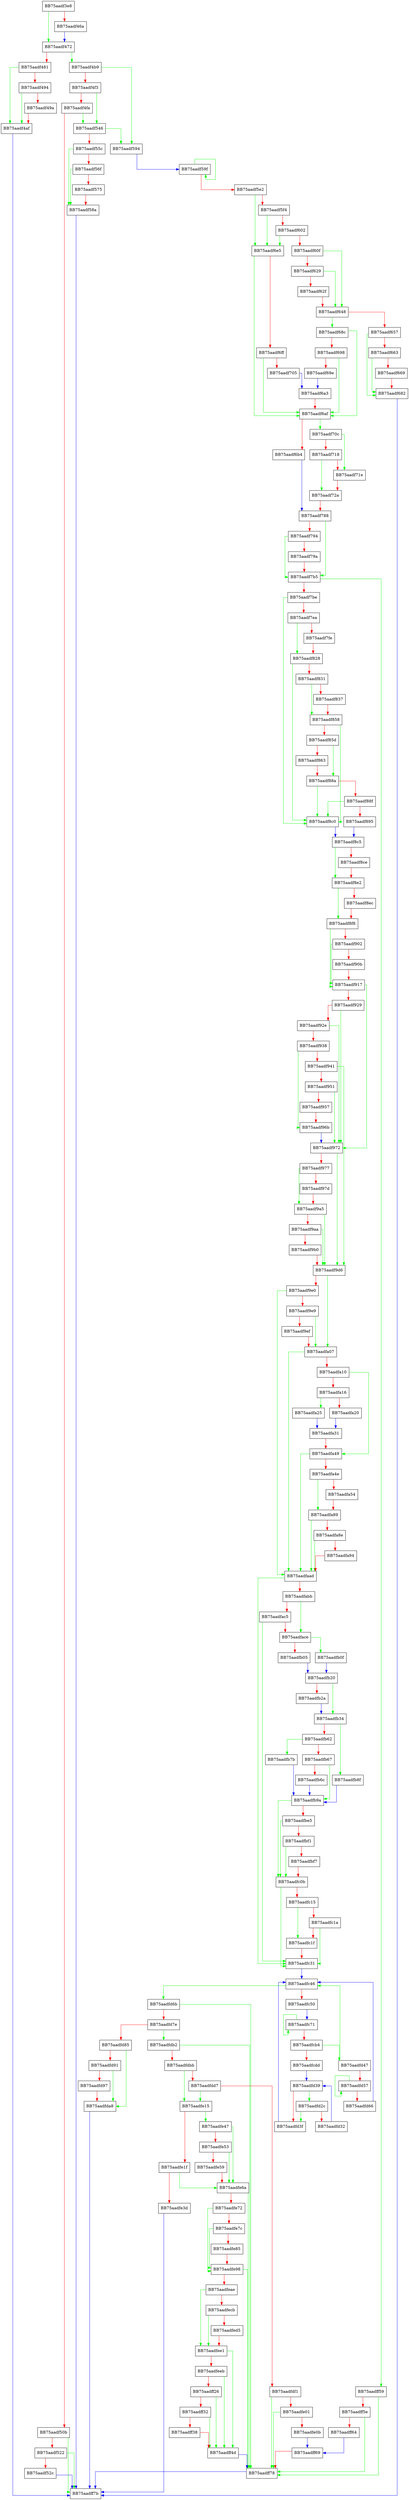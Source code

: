 digraph LoadBlobCore {
  node [shape="box"];
  graph [splines=ortho];
  BB75aadf3e8 -> BB75aadf472 [color="green"];
  BB75aadf3e8 -> BB75aadf46a [color="red"];
  BB75aadf46a -> BB75aadf472 [color="blue"];
  BB75aadf472 -> BB75aadf4b9 [color="green"];
  BB75aadf472 -> BB75aadf481 [color="red"];
  BB75aadf481 -> BB75aadf4af [color="green"];
  BB75aadf481 -> BB75aadf494 [color="red"];
  BB75aadf494 -> BB75aadf4af [color="green"];
  BB75aadf494 -> BB75aadf49a [color="red"];
  BB75aadf49a -> BB75aadf4af [color="red"];
  BB75aadf4af -> BB75aadff7b [color="blue"];
  BB75aadf4b9 -> BB75aadf594 [color="green"];
  BB75aadf4b9 -> BB75aadf4f3 [color="red"];
  BB75aadf4f3 -> BB75aadf546 [color="green"];
  BB75aadf4f3 -> BB75aadf4fa [color="red"];
  BB75aadf4fa -> BB75aadf546 [color="green"];
  BB75aadf4fa -> BB75aadf50b [color="red"];
  BB75aadf50b -> BB75aadff7b [color="green"];
  BB75aadf50b -> BB75aadf522 [color="red"];
  BB75aadf522 -> BB75aadff7b [color="green"];
  BB75aadf522 -> BB75aadf52c [color="red"];
  BB75aadf52c -> BB75aadff7b [color="blue"];
  BB75aadf546 -> BB75aadf594 [color="green"];
  BB75aadf546 -> BB75aadf55c [color="red"];
  BB75aadf55c -> BB75aadf58a [color="green"];
  BB75aadf55c -> BB75aadf56f [color="red"];
  BB75aadf56f -> BB75aadf58a [color="green"];
  BB75aadf56f -> BB75aadf575 [color="red"];
  BB75aadf575 -> BB75aadf58a [color="red"];
  BB75aadf58a -> BB75aadff7b [color="blue"];
  BB75aadf594 -> BB75aadf59f [color="blue"];
  BB75aadf59f -> BB75aadf59f [color="green"];
  BB75aadf59f -> BB75aadf5e2 [color="red"];
  BB75aadf5e2 -> BB75aadf6e5 [color="green"];
  BB75aadf5e2 -> BB75aadf5f4 [color="red"];
  BB75aadf5f4 -> BB75aadf6e5 [color="green"];
  BB75aadf5f4 -> BB75aadf602 [color="red"];
  BB75aadf602 -> BB75aadf6e5 [color="green"];
  BB75aadf602 -> BB75aadf60f [color="red"];
  BB75aadf60f -> BB75aadf648 [color="green"];
  BB75aadf60f -> BB75aadf629 [color="red"];
  BB75aadf629 -> BB75aadf648 [color="green"];
  BB75aadf629 -> BB75aadf62f [color="red"];
  BB75aadf62f -> BB75aadf648 [color="red"];
  BB75aadf648 -> BB75aadf68c [color="green"];
  BB75aadf648 -> BB75aadf657 [color="red"];
  BB75aadf657 -> BB75aadf682 [color="green"];
  BB75aadf657 -> BB75aadf663 [color="red"];
  BB75aadf663 -> BB75aadf682 [color="green"];
  BB75aadf663 -> BB75aadf669 [color="red"];
  BB75aadf669 -> BB75aadf682 [color="red"];
  BB75aadf682 -> BB75aadff7b [color="blue"];
  BB75aadf68c -> BB75aadf6af [color="green"];
  BB75aadf68c -> BB75aadf698 [color="red"];
  BB75aadf698 -> BB75aadf6af [color="green"];
  BB75aadf698 -> BB75aadf69e [color="red"];
  BB75aadf69e -> BB75aadf6a3 [color="blue"];
  BB75aadf6a3 -> BB75aadf6af [color="red"];
  BB75aadf6af -> BB75aadf70c [color="green"];
  BB75aadf6af -> BB75aadf6b4 [color="red"];
  BB75aadf6b4 -> BB75aadf788 [color="blue"];
  BB75aadf6e5 -> BB75aadf6af [color="green"];
  BB75aadf6e5 -> BB75aadf6ff [color="red"];
  BB75aadf6ff -> BB75aadf6af [color="green"];
  BB75aadf6ff -> BB75aadf705 [color="red"];
  BB75aadf705 -> BB75aadf6a3 [color="blue"];
  BB75aadf70c -> BB75aadf71e [color="green"];
  BB75aadf70c -> BB75aadf718 [color="red"];
  BB75aadf718 -> BB75aadf72a [color="green"];
  BB75aadf718 -> BB75aadf71e [color="red"];
  BB75aadf71e -> BB75aadf72a [color="red"];
  BB75aadf72a -> BB75aadf788 [color="red"];
  BB75aadf788 -> BB75aadf7b5 [color="green"];
  BB75aadf788 -> BB75aadf794 [color="red"];
  BB75aadf794 -> BB75aadf7b5 [color="green"];
  BB75aadf794 -> BB75aadf79a [color="red"];
  BB75aadf79a -> BB75aadf7b5 [color="red"];
  BB75aadf7b5 -> BB75aadff59 [color="green"];
  BB75aadf7b5 -> BB75aadf7be [color="red"];
  BB75aadf7be -> BB75aadf8c0 [color="green"];
  BB75aadf7be -> BB75aadf7ea [color="red"];
  BB75aadf7ea -> BB75aadf828 [color="green"];
  BB75aadf7ea -> BB75aadf7fe [color="red"];
  BB75aadf7fe -> BB75aadf828 [color="red"];
  BB75aadf828 -> BB75aadf8c0 [color="green"];
  BB75aadf828 -> BB75aadf831 [color="red"];
  BB75aadf831 -> BB75aadf858 [color="green"];
  BB75aadf831 -> BB75aadf837 [color="red"];
  BB75aadf837 -> BB75aadf858 [color="red"];
  BB75aadf858 -> BB75aadf8c0 [color="green"];
  BB75aadf858 -> BB75aadf85d [color="red"];
  BB75aadf85d -> BB75aadf88a [color="green"];
  BB75aadf85d -> BB75aadf863 [color="red"];
  BB75aadf863 -> BB75aadf88a [color="red"];
  BB75aadf88a -> BB75aadf8c0 [color="green"];
  BB75aadf88a -> BB75aadf88f [color="red"];
  BB75aadf88f -> BB75aadf8c0 [color="green"];
  BB75aadf88f -> BB75aadf895 [color="red"];
  BB75aadf895 -> BB75aadf8c5 [color="blue"];
  BB75aadf8c0 -> BB75aadf8c5 [color="blue"];
  BB75aadf8c5 -> BB75aadf8e2 [color="green"];
  BB75aadf8c5 -> BB75aadf8ce [color="red"];
  BB75aadf8ce -> BB75aadf8e2 [color="red"];
  BB75aadf8e2 -> BB75aadf8f8 [color="green"];
  BB75aadf8e2 -> BB75aadf8ec [color="red"];
  BB75aadf8ec -> BB75aadf8f8 [color="red"];
  BB75aadf8f8 -> BB75aadf917 [color="green"];
  BB75aadf8f8 -> BB75aadf902 [color="red"];
  BB75aadf902 -> BB75aadf917 [color="green"];
  BB75aadf902 -> BB75aadf90b [color="red"];
  BB75aadf90b -> BB75aadf917 [color="red"];
  BB75aadf917 -> BB75aadf972 [color="green"];
  BB75aadf917 -> BB75aadf929 [color="red"];
  BB75aadf929 -> BB75aadf972 [color="green"];
  BB75aadf929 -> BB75aadf92e [color="red"];
  BB75aadf92e -> BB75aadf972 [color="green"];
  BB75aadf92e -> BB75aadf938 [color="red"];
  BB75aadf938 -> BB75aadf96b [color="green"];
  BB75aadf938 -> BB75aadf941 [color="red"];
  BB75aadf941 -> BB75aadf9d6 [color="green"];
  BB75aadf941 -> BB75aadf951 [color="red"];
  BB75aadf951 -> BB75aadf972 [color="green"];
  BB75aadf951 -> BB75aadf957 [color="red"];
  BB75aadf957 -> BB75aadf96b [color="red"];
  BB75aadf96b -> BB75aadf972 [color="blue"];
  BB75aadf972 -> BB75aadf9d6 [color="green"];
  BB75aadf972 -> BB75aadf977 [color="red"];
  BB75aadf977 -> BB75aadf9a5 [color="green"];
  BB75aadf977 -> BB75aadf97d [color="red"];
  BB75aadf97d -> BB75aadf9a5 [color="red"];
  BB75aadf9a5 -> BB75aadf9d6 [color="green"];
  BB75aadf9a5 -> BB75aadf9aa [color="red"];
  BB75aadf9aa -> BB75aadf9d6 [color="green"];
  BB75aadf9aa -> BB75aadf9b0 [color="red"];
  BB75aadf9b0 -> BB75aadf9d6 [color="red"];
  BB75aadf9d6 -> BB75aadfa07 [color="green"];
  BB75aadf9d6 -> BB75aadf9e0 [color="red"];
  BB75aadf9e0 -> BB75aadfaad [color="green"];
  BB75aadf9e0 -> BB75aadf9e9 [color="red"];
  BB75aadf9e9 -> BB75aadfa07 [color="green"];
  BB75aadf9e9 -> BB75aadf9ef [color="red"];
  BB75aadf9ef -> BB75aadfa07 [color="red"];
  BB75aadfa07 -> BB75aadfaad [color="green"];
  BB75aadfa07 -> BB75aadfa10 [color="red"];
  BB75aadfa10 -> BB75aadfa49 [color="green"];
  BB75aadfa10 -> BB75aadfa16 [color="red"];
  BB75aadfa16 -> BB75aadfa25 [color="green"];
  BB75aadfa16 -> BB75aadfa20 [color="red"];
  BB75aadfa20 -> BB75aadfa31 [color="blue"];
  BB75aadfa25 -> BB75aadfa31 [color="blue"];
  BB75aadfa31 -> BB75aadfa49 [color="red"];
  BB75aadfa49 -> BB75aadfaad [color="green"];
  BB75aadfa49 -> BB75aadfa4e [color="red"];
  BB75aadfa4e -> BB75aadfa89 [color="green"];
  BB75aadfa4e -> BB75aadfa54 [color="red"];
  BB75aadfa54 -> BB75aadfa89 [color="red"];
  BB75aadfa89 -> BB75aadfaad [color="green"];
  BB75aadfa89 -> BB75aadfa8e [color="red"];
  BB75aadfa8e -> BB75aadfaad [color="green"];
  BB75aadfa8e -> BB75aadfa94 [color="red"];
  BB75aadfa94 -> BB75aadfaad [color="red"];
  BB75aadfaad -> BB75aadfc31 [color="green"];
  BB75aadfaad -> BB75aadfabb [color="red"];
  BB75aadfabb -> BB75aadface [color="green"];
  BB75aadfabb -> BB75aadfac5 [color="red"];
  BB75aadfac5 -> BB75aadfc31 [color="green"];
  BB75aadfac5 -> BB75aadface [color="red"];
  BB75aadface -> BB75aadfb0f [color="green"];
  BB75aadface -> BB75aadfb05 [color="red"];
  BB75aadfb05 -> BB75aadfb20 [color="blue"];
  BB75aadfb0f -> BB75aadfb20 [color="blue"];
  BB75aadfb20 -> BB75aadfb34 [color="green"];
  BB75aadfb20 -> BB75aadfb2a [color="red"];
  BB75aadfb2a -> BB75aadfb34 [color="blue"];
  BB75aadfb34 -> BB75aadfb8f [color="green"];
  BB75aadfb34 -> BB75aadfb62 [color="red"];
  BB75aadfb62 -> BB75aadfb7b [color="green"];
  BB75aadfb62 -> BB75aadfb67 [color="red"];
  BB75aadfb67 -> BB75aadfb9a [color="green"];
  BB75aadfb67 -> BB75aadfb6c [color="red"];
  BB75aadfb6c -> BB75aadfb9a [color="blue"];
  BB75aadfb7b -> BB75aadfb9a [color="blue"];
  BB75aadfb8f -> BB75aadfb9a [color="blue"];
  BB75aadfb9a -> BB75aadfc0b [color="green"];
  BB75aadfb9a -> BB75aadfbe5 [color="red"];
  BB75aadfbe5 -> BB75aadfc0b [color="green"];
  BB75aadfbe5 -> BB75aadfbf1 [color="red"];
  BB75aadfbf1 -> BB75aadfc0b [color="green"];
  BB75aadfbf1 -> BB75aadfbf7 [color="red"];
  BB75aadfbf7 -> BB75aadfc0b [color="red"];
  BB75aadfc0b -> BB75aadfc31 [color="green"];
  BB75aadfc0b -> BB75aadfc15 [color="red"];
  BB75aadfc15 -> BB75aadfc1f [color="green"];
  BB75aadfc15 -> BB75aadfc1a [color="red"];
  BB75aadfc1a -> BB75aadfc31 [color="green"];
  BB75aadfc1a -> BB75aadfc1f [color="red"];
  BB75aadfc1f -> BB75aadfc31 [color="red"];
  BB75aadfc31 -> BB75aadfc46 [color="blue"];
  BB75aadfc46 -> BB75aadfd6b [color="green"];
  BB75aadfc46 -> BB75aadfc50 [color="red"];
  BB75aadfc50 -> BB75aadfc71 [color="blue"];
  BB75aadfc71 -> BB75aadfc71 [color="green"];
  BB75aadfc71 -> BB75aadfcb4 [color="red"];
  BB75aadfcb4 -> BB75aadfd47 [color="green"];
  BB75aadfcb4 -> BB75aadfcdd [color="red"];
  BB75aadfcdd -> BB75aadfd39 [color="blue"];
  BB75aadfd2c -> BB75aadfd3f [color="green"];
  BB75aadfd2c -> BB75aadfd32 [color="red"];
  BB75aadfd32 -> BB75aadfd39 [color="blue"];
  BB75aadfd39 -> BB75aadfd2c [color="green"];
  BB75aadfd39 -> BB75aadfd3f [color="red"];
  BB75aadfd3f -> BB75aadfc46 [color="blue"];
  BB75aadfd47 -> BB75aadfc46 [color="green"];
  BB75aadfd47 -> BB75aadfd57 [color="red"];
  BB75aadfd57 -> BB75aadfd57 [color="green"];
  BB75aadfd57 -> BB75aadfd66 [color="red"];
  BB75aadfd66 -> BB75aadfc46 [color="blue"];
  BB75aadfd6b -> BB75aadff78 [color="green"];
  BB75aadfd6b -> BB75aadfd7e [color="red"];
  BB75aadfd7e -> BB75aadfdb2 [color="green"];
  BB75aadfd7e -> BB75aadfd85 [color="red"];
  BB75aadfd85 -> BB75aadfda8 [color="green"];
  BB75aadfd85 -> BB75aadfd91 [color="red"];
  BB75aadfd91 -> BB75aadfda8 [color="green"];
  BB75aadfd91 -> BB75aadfd97 [color="red"];
  BB75aadfd97 -> BB75aadfda8 [color="red"];
  BB75aadfda8 -> BB75aadff7b [color="blue"];
  BB75aadfdb2 -> BB75aadff78 [color="green"];
  BB75aadfdb2 -> BB75aadfdbb [color="red"];
  BB75aadfdbb -> BB75aadfe15 [color="green"];
  BB75aadfdbb -> BB75aadfdd7 [color="red"];
  BB75aadfdd7 -> BB75aadfe15 [color="green"];
  BB75aadfdd7 -> BB75aadfdf1 [color="red"];
  BB75aadfdf1 -> BB75aadff78 [color="green"];
  BB75aadfdf1 -> BB75aadfe01 [color="red"];
  BB75aadfe01 -> BB75aadff78 [color="green"];
  BB75aadfe01 -> BB75aadfe0b [color="red"];
  BB75aadfe0b -> BB75aadff69 [color="blue"];
  BB75aadfe15 -> BB75aadfe47 [color="green"];
  BB75aadfe15 -> BB75aadfe1f [color="red"];
  BB75aadfe1f -> BB75aadfe6a [color="green"];
  BB75aadfe1f -> BB75aadfe3d [color="red"];
  BB75aadfe3d -> BB75aadff7b [color="blue"];
  BB75aadfe47 -> BB75aadfe6a [color="green"];
  BB75aadfe47 -> BB75aadfe53 [color="red"];
  BB75aadfe53 -> BB75aadfe6a [color="green"];
  BB75aadfe53 -> BB75aadfe59 [color="red"];
  BB75aadfe59 -> BB75aadfe6a [color="red"];
  BB75aadfe6a -> BB75aadff78 [color="green"];
  BB75aadfe6a -> BB75aadfe72 [color="red"];
  BB75aadfe72 -> BB75aadfe98 [color="green"];
  BB75aadfe72 -> BB75aadfe7c [color="red"];
  BB75aadfe7c -> BB75aadfe98 [color="green"];
  BB75aadfe7c -> BB75aadfe85 [color="red"];
  BB75aadfe85 -> BB75aadfe98 [color="red"];
  BB75aadfe98 -> BB75aadff78 [color="green"];
  BB75aadfe98 -> BB75aadfeae [color="red"];
  BB75aadfeae -> BB75aadfee1 [color="green"];
  BB75aadfeae -> BB75aadfecb [color="red"];
  BB75aadfecb -> BB75aadfee1 [color="green"];
  BB75aadfecb -> BB75aadfed5 [color="red"];
  BB75aadfed5 -> BB75aadfee1 [color="red"];
  BB75aadfee1 -> BB75aadff4d [color="green"];
  BB75aadfee1 -> BB75aadfeeb [color="red"];
  BB75aadfeeb -> BB75aadff4d [color="green"];
  BB75aadfeeb -> BB75aadff26 [color="red"];
  BB75aadff26 -> BB75aadff4d [color="green"];
  BB75aadff26 -> BB75aadff32 [color="red"];
  BB75aadff32 -> BB75aadff4d [color="green"];
  BB75aadff32 -> BB75aadff38 [color="red"];
  BB75aadff38 -> BB75aadff4d [color="red"];
  BB75aadff4d -> BB75aadff78 [color="blue"];
  BB75aadff59 -> BB75aadff78 [color="green"];
  BB75aadff59 -> BB75aadff5e [color="red"];
  BB75aadff5e -> BB75aadff78 [color="green"];
  BB75aadff5e -> BB75aadff64 [color="red"];
  BB75aadff64 -> BB75aadff69 [color="blue"];
  BB75aadff69 -> BB75aadff78 [color="red"];
  BB75aadff78 -> BB75aadff7b [color="blue"];
}